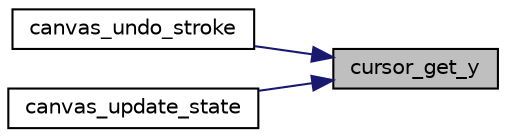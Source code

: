 digraph "cursor_get_y"
{
 // LATEX_PDF_SIZE
  edge [fontname="Helvetica",fontsize="10",labelfontname="Helvetica",labelfontsize="10"];
  node [fontname="Helvetica",fontsize="10",shape=record];
  rankdir="RL";
  Node1 [label="cursor_get_y",height=0.2,width=0.4,color="black", fillcolor="grey75", style="filled", fontcolor="black",tooltip="Gets cursor y coordinate."];
  Node1 -> Node2 [dir="back",color="midnightblue",fontsize="10",style="solid",fontname="Helvetica"];
  Node2 [label="canvas_undo_stroke",height=0.2,width=0.4,color="black", fillcolor="white", style="filled",URL="$group__canvas.html#ga0eb66eb3bbeb104a7de7a880c6cd5d48",tooltip="Undos a stroke. // TODO better description?"];
  Node1 -> Node3 [dir="back",color="midnightblue",fontsize="10",style="solid",fontname="Helvetica"];
  Node3 [label="canvas_update_state",height=0.2,width=0.4,color="black", fillcolor="white", style="filled",URL="$group__canvas.html#ga95661aa91869ceace06141f45c078210",tooltip="Updates the state of the canvas according to given mouse info."];
}

